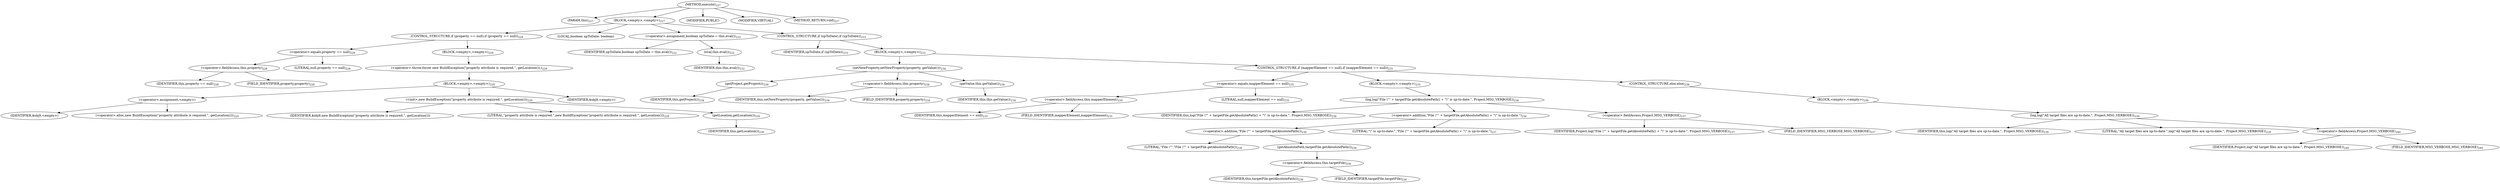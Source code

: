 digraph "execute" {  
"467" [label = <(METHOD,execute)<SUB>227</SUB>> ]
"28" [label = <(PARAM,this)<SUB>227</SUB>> ]
"468" [label = <(BLOCK,&lt;empty&gt;,&lt;empty&gt;)<SUB>227</SUB>> ]
"469" [label = <(CONTROL_STRUCTURE,if (property == null),if (property == null))<SUB>228</SUB>> ]
"470" [label = <(&lt;operator&gt;.equals,property == null)<SUB>228</SUB>> ]
"471" [label = <(&lt;operator&gt;.fieldAccess,this.property)<SUB>228</SUB>> ]
"472" [label = <(IDENTIFIER,this,property == null)<SUB>228</SUB>> ]
"473" [label = <(FIELD_IDENTIFIER,property,property)<SUB>228</SUB>> ]
"474" [label = <(LITERAL,null,property == null)<SUB>228</SUB>> ]
"475" [label = <(BLOCK,&lt;empty&gt;,&lt;empty&gt;)<SUB>228</SUB>> ]
"476" [label = <(&lt;operator&gt;.throw,throw new BuildException(&quot;property attribute is required.&quot;, getLocation());)<SUB>229</SUB>> ]
"477" [label = <(BLOCK,&lt;empty&gt;,&lt;empty&gt;)<SUB>229</SUB>> ]
"478" [label = <(&lt;operator&gt;.assignment,&lt;empty&gt;)> ]
"479" [label = <(IDENTIFIER,$obj9,&lt;empty&gt;)> ]
"480" [label = <(&lt;operator&gt;.alloc,new BuildException(&quot;property attribute is required.&quot;, getLocation()))<SUB>229</SUB>> ]
"481" [label = <(&lt;init&gt;,new BuildException(&quot;property attribute is required.&quot;, getLocation()))<SUB>229</SUB>> ]
"482" [label = <(IDENTIFIER,$obj9,new BuildException(&quot;property attribute is required.&quot;, getLocation()))> ]
"483" [label = <(LITERAL,&quot;property attribute is required.&quot;,new BuildException(&quot;property attribute is required.&quot;, getLocation()))<SUB>229</SUB>> ]
"484" [label = <(getLocation,getLocation())<SUB>230</SUB>> ]
"27" [label = <(IDENTIFIER,this,getLocation())<SUB>230</SUB>> ]
"485" [label = <(IDENTIFIER,$obj9,&lt;empty&gt;)> ]
"486" [label = <(LOCAL,boolean upToDate: boolean)> ]
"487" [label = <(&lt;operator&gt;.assignment,boolean upToDate = this.eval())<SUB>232</SUB>> ]
"488" [label = <(IDENTIFIER,upToDate,boolean upToDate = this.eval())<SUB>232</SUB>> ]
"489" [label = <(eval,this.eval())<SUB>232</SUB>> ]
"29" [label = <(IDENTIFIER,this,this.eval())<SUB>232</SUB>> ]
"490" [label = <(CONTROL_STRUCTURE,if (upToDate),if (upToDate))<SUB>233</SUB>> ]
"491" [label = <(IDENTIFIER,upToDate,if (upToDate))<SUB>233</SUB>> ]
"492" [label = <(BLOCK,&lt;empty&gt;,&lt;empty&gt;)<SUB>233</SUB>> ]
"493" [label = <(setNewProperty,setNewProperty(property, getValue()))<SUB>234</SUB>> ]
"494" [label = <(getProject,getProject())<SUB>234</SUB>> ]
"31" [label = <(IDENTIFIER,this,getProject())<SUB>234</SUB>> ]
"495" [label = <(&lt;operator&gt;.fieldAccess,this.property)<SUB>234</SUB>> ]
"496" [label = <(IDENTIFIER,this,setNewProperty(property, getValue()))<SUB>234</SUB>> ]
"497" [label = <(FIELD_IDENTIFIER,property,property)<SUB>234</SUB>> ]
"498" [label = <(getValue,this.getValue())<SUB>234</SUB>> ]
"30" [label = <(IDENTIFIER,this,this.getValue())<SUB>234</SUB>> ]
"499" [label = <(CONTROL_STRUCTURE,if (mapperElement == null),if (mapperElement == null))<SUB>235</SUB>> ]
"500" [label = <(&lt;operator&gt;.equals,mapperElement == null)<SUB>235</SUB>> ]
"501" [label = <(&lt;operator&gt;.fieldAccess,this.mapperElement)<SUB>235</SUB>> ]
"502" [label = <(IDENTIFIER,this,mapperElement == null)<SUB>235</SUB>> ]
"503" [label = <(FIELD_IDENTIFIER,mapperElement,mapperElement)<SUB>235</SUB>> ]
"504" [label = <(LITERAL,null,mapperElement == null)<SUB>235</SUB>> ]
"505" [label = <(BLOCK,&lt;empty&gt;,&lt;empty&gt;)<SUB>235</SUB>> ]
"506" [label = <(log,log(&quot;File \&quot;&quot; + targetFile.getAbsolutePath() + &quot;\&quot; is up-to-date.&quot;, Project.MSG_VERBOSE))<SUB>236</SUB>> ]
"32" [label = <(IDENTIFIER,this,log(&quot;File \&quot;&quot; + targetFile.getAbsolutePath() + &quot;\&quot; is up-to-date.&quot;, Project.MSG_VERBOSE))<SUB>236</SUB>> ]
"507" [label = <(&lt;operator&gt;.addition,&quot;File \&quot;&quot; + targetFile.getAbsolutePath() + &quot;\&quot; is up-to-date.&quot;)<SUB>236</SUB>> ]
"508" [label = <(&lt;operator&gt;.addition,&quot;File \&quot;&quot; + targetFile.getAbsolutePath())<SUB>236</SUB>> ]
"509" [label = <(LITERAL,&quot;File \&quot;&quot;,&quot;File \&quot;&quot; + targetFile.getAbsolutePath())<SUB>236</SUB>> ]
"510" [label = <(getAbsolutePath,targetFile.getAbsolutePath())<SUB>236</SUB>> ]
"511" [label = <(&lt;operator&gt;.fieldAccess,this.targetFile)<SUB>236</SUB>> ]
"512" [label = <(IDENTIFIER,this,targetFile.getAbsolutePath())<SUB>236</SUB>> ]
"513" [label = <(FIELD_IDENTIFIER,targetFile,targetFile)<SUB>236</SUB>> ]
"514" [label = <(LITERAL,&quot;\&quot; is up-to-date.&quot;,&quot;File \&quot;&quot; + targetFile.getAbsolutePath() + &quot;\&quot; is up-to-date.&quot;)<SUB>237</SUB>> ]
"515" [label = <(&lt;operator&gt;.fieldAccess,Project.MSG_VERBOSE)<SUB>237</SUB>> ]
"516" [label = <(IDENTIFIER,Project,log(&quot;File \&quot;&quot; + targetFile.getAbsolutePath() + &quot;\&quot; is up-to-date.&quot;, Project.MSG_VERBOSE))<SUB>237</SUB>> ]
"517" [label = <(FIELD_IDENTIFIER,MSG_VERBOSE,MSG_VERBOSE)<SUB>237</SUB>> ]
"518" [label = <(CONTROL_STRUCTURE,else,else)<SUB>238</SUB>> ]
"519" [label = <(BLOCK,&lt;empty&gt;,&lt;empty&gt;)<SUB>238</SUB>> ]
"520" [label = <(log,log(&quot;All target files are up-to-date.&quot;, Project.MSG_VERBOSE))<SUB>239</SUB>> ]
"33" [label = <(IDENTIFIER,this,log(&quot;All target files are up-to-date.&quot;, Project.MSG_VERBOSE))<SUB>239</SUB>> ]
"521" [label = <(LITERAL,&quot;All target files are up-to-date.&quot;,log(&quot;All target files are up-to-date.&quot;, Project.MSG_VERBOSE))<SUB>239</SUB>> ]
"522" [label = <(&lt;operator&gt;.fieldAccess,Project.MSG_VERBOSE)<SUB>240</SUB>> ]
"523" [label = <(IDENTIFIER,Project,log(&quot;All target files are up-to-date.&quot;, Project.MSG_VERBOSE))<SUB>240</SUB>> ]
"524" [label = <(FIELD_IDENTIFIER,MSG_VERBOSE,MSG_VERBOSE)<SUB>240</SUB>> ]
"525" [label = <(MODIFIER,PUBLIC)> ]
"526" [label = <(MODIFIER,VIRTUAL)> ]
"527" [label = <(METHOD_RETURN,void)<SUB>227</SUB>> ]
  "467" -> "28" 
  "467" -> "468" 
  "467" -> "525" 
  "467" -> "526" 
  "467" -> "527" 
  "468" -> "469" 
  "468" -> "486" 
  "468" -> "487" 
  "468" -> "490" 
  "469" -> "470" 
  "469" -> "475" 
  "470" -> "471" 
  "470" -> "474" 
  "471" -> "472" 
  "471" -> "473" 
  "475" -> "476" 
  "476" -> "477" 
  "477" -> "478" 
  "477" -> "481" 
  "477" -> "485" 
  "478" -> "479" 
  "478" -> "480" 
  "481" -> "482" 
  "481" -> "483" 
  "481" -> "484" 
  "484" -> "27" 
  "487" -> "488" 
  "487" -> "489" 
  "489" -> "29" 
  "490" -> "491" 
  "490" -> "492" 
  "492" -> "493" 
  "492" -> "499" 
  "493" -> "494" 
  "493" -> "495" 
  "493" -> "498" 
  "494" -> "31" 
  "495" -> "496" 
  "495" -> "497" 
  "498" -> "30" 
  "499" -> "500" 
  "499" -> "505" 
  "499" -> "518" 
  "500" -> "501" 
  "500" -> "504" 
  "501" -> "502" 
  "501" -> "503" 
  "505" -> "506" 
  "506" -> "32" 
  "506" -> "507" 
  "506" -> "515" 
  "507" -> "508" 
  "507" -> "514" 
  "508" -> "509" 
  "508" -> "510" 
  "510" -> "511" 
  "511" -> "512" 
  "511" -> "513" 
  "515" -> "516" 
  "515" -> "517" 
  "518" -> "519" 
  "519" -> "520" 
  "520" -> "33" 
  "520" -> "521" 
  "520" -> "522" 
  "522" -> "523" 
  "522" -> "524" 
}
